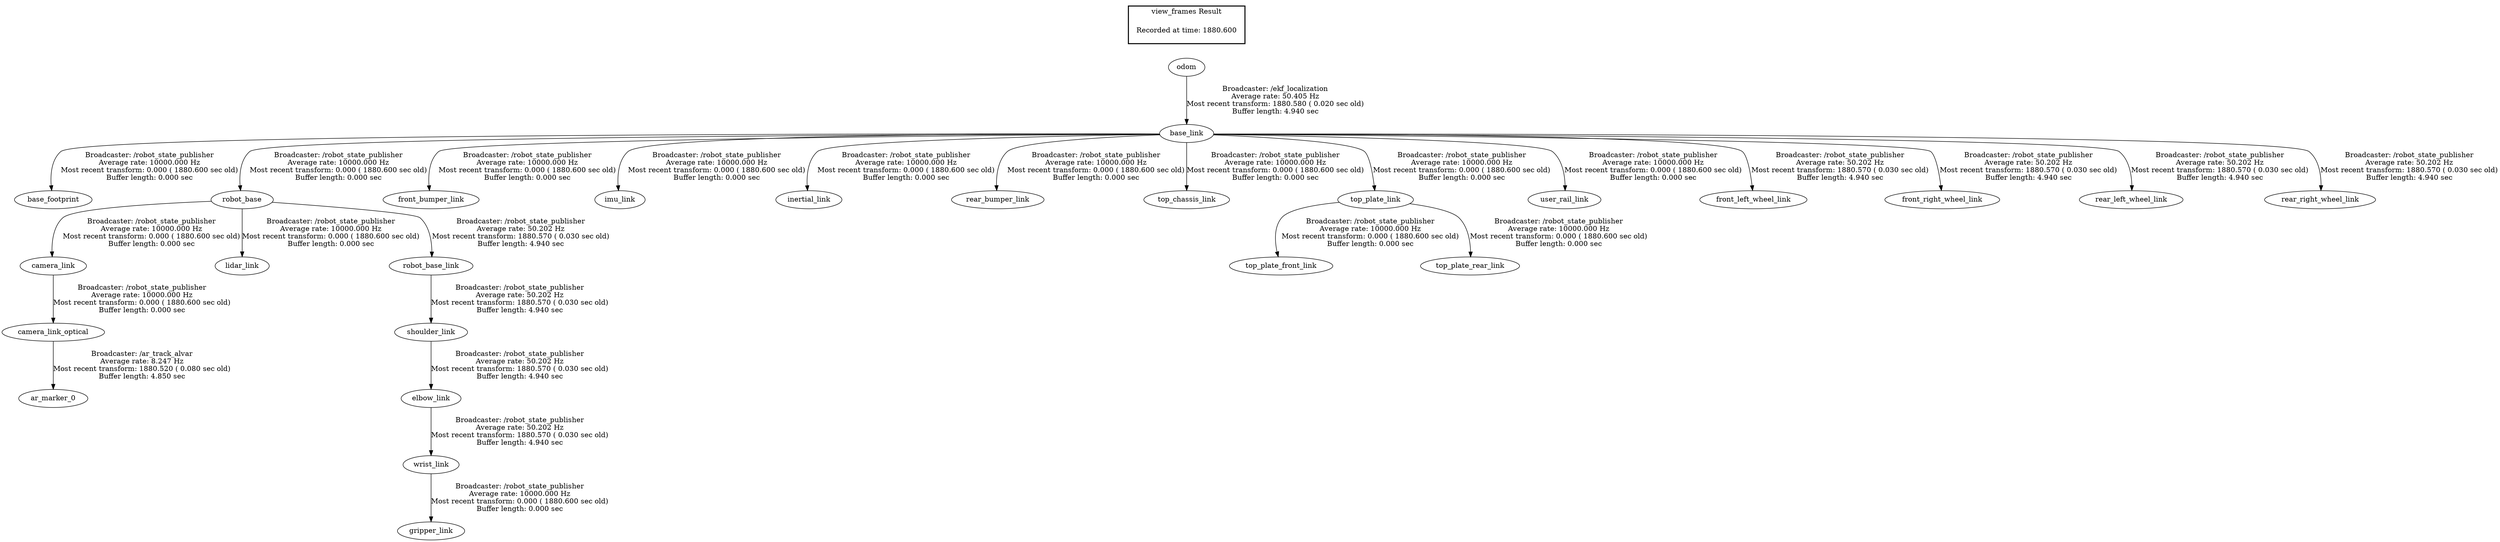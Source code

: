 digraph G {
"base_link" -> "base_footprint"[label="Broadcaster: /robot_state_publisher\nAverage rate: 10000.000 Hz\nMost recent transform: 0.000 ( 1880.600 sec old)\nBuffer length: 0.000 sec\n"];
"odom" -> "base_link"[label="Broadcaster: /ekf_localization\nAverage rate: 50.405 Hz\nMost recent transform: 1880.580 ( 0.020 sec old)\nBuffer length: 4.940 sec\n"];
"robot_base" -> "camera_link"[label="Broadcaster: /robot_state_publisher\nAverage rate: 10000.000 Hz\nMost recent transform: 0.000 ( 1880.600 sec old)\nBuffer length: 0.000 sec\n"];
"base_link" -> "robot_base"[label="Broadcaster: /robot_state_publisher\nAverage rate: 10000.000 Hz\nMost recent transform: 0.000 ( 1880.600 sec old)\nBuffer length: 0.000 sec\n"];
"camera_link" -> "camera_link_optical"[label="Broadcaster: /robot_state_publisher\nAverage rate: 10000.000 Hz\nMost recent transform: 0.000 ( 1880.600 sec old)\nBuffer length: 0.000 sec\n"];
"base_link" -> "front_bumper_link"[label="Broadcaster: /robot_state_publisher\nAverage rate: 10000.000 Hz\nMost recent transform: 0.000 ( 1880.600 sec old)\nBuffer length: 0.000 sec\n"];
"wrist_link" -> "gripper_link"[label="Broadcaster: /robot_state_publisher\nAverage rate: 10000.000 Hz\nMost recent transform: 0.000 ( 1880.600 sec old)\nBuffer length: 0.000 sec\n"];
"elbow_link" -> "wrist_link"[label="Broadcaster: /robot_state_publisher\nAverage rate: 50.202 Hz\nMost recent transform: 1880.570 ( 0.030 sec old)\nBuffer length: 4.940 sec\n"];
"base_link" -> "imu_link"[label="Broadcaster: /robot_state_publisher\nAverage rate: 10000.000 Hz\nMost recent transform: 0.000 ( 1880.600 sec old)\nBuffer length: 0.000 sec\n"];
"base_link" -> "inertial_link"[label="Broadcaster: /robot_state_publisher\nAverage rate: 10000.000 Hz\nMost recent transform: 0.000 ( 1880.600 sec old)\nBuffer length: 0.000 sec\n"];
"robot_base" -> "lidar_link"[label="Broadcaster: /robot_state_publisher\nAverage rate: 10000.000 Hz\nMost recent transform: 0.000 ( 1880.600 sec old)\nBuffer length: 0.000 sec\n"];
"base_link" -> "rear_bumper_link"[label="Broadcaster: /robot_state_publisher\nAverage rate: 10000.000 Hz\nMost recent transform: 0.000 ( 1880.600 sec old)\nBuffer length: 0.000 sec\n"];
"base_link" -> "top_chassis_link"[label="Broadcaster: /robot_state_publisher\nAverage rate: 10000.000 Hz\nMost recent transform: 0.000 ( 1880.600 sec old)\nBuffer length: 0.000 sec\n"];
"top_plate_link" -> "top_plate_front_link"[label="Broadcaster: /robot_state_publisher\nAverage rate: 10000.000 Hz\nMost recent transform: 0.000 ( 1880.600 sec old)\nBuffer length: 0.000 sec\n"];
"base_link" -> "top_plate_link"[label="Broadcaster: /robot_state_publisher\nAverage rate: 10000.000 Hz\nMost recent transform: 0.000 ( 1880.600 sec old)\nBuffer length: 0.000 sec\n"];
"top_plate_link" -> "top_plate_rear_link"[label="Broadcaster: /robot_state_publisher\nAverage rate: 10000.000 Hz\nMost recent transform: 0.000 ( 1880.600 sec old)\nBuffer length: 0.000 sec\n"];
"base_link" -> "user_rail_link"[label="Broadcaster: /robot_state_publisher\nAverage rate: 10000.000 Hz\nMost recent transform: 0.000 ( 1880.600 sec old)\nBuffer length: 0.000 sec\n"];
"robot_base" -> "robot_base_link"[label="Broadcaster: /robot_state_publisher\nAverage rate: 50.202 Hz\nMost recent transform: 1880.570 ( 0.030 sec old)\nBuffer length: 4.940 sec\n"];
"shoulder_link" -> "elbow_link"[label="Broadcaster: /robot_state_publisher\nAverage rate: 50.202 Hz\nMost recent transform: 1880.570 ( 0.030 sec old)\nBuffer length: 4.940 sec\n"];
"robot_base_link" -> "shoulder_link"[label="Broadcaster: /robot_state_publisher\nAverage rate: 50.202 Hz\nMost recent transform: 1880.570 ( 0.030 sec old)\nBuffer length: 4.940 sec\n"];
"base_link" -> "front_left_wheel_link"[label="Broadcaster: /robot_state_publisher\nAverage rate: 50.202 Hz\nMost recent transform: 1880.570 ( 0.030 sec old)\nBuffer length: 4.940 sec\n"];
"base_link" -> "front_right_wheel_link"[label="Broadcaster: /robot_state_publisher\nAverage rate: 50.202 Hz\nMost recent transform: 1880.570 ( 0.030 sec old)\nBuffer length: 4.940 sec\n"];
"base_link" -> "rear_left_wheel_link"[label="Broadcaster: /robot_state_publisher\nAverage rate: 50.202 Hz\nMost recent transform: 1880.570 ( 0.030 sec old)\nBuffer length: 4.940 sec\n"];
"base_link" -> "rear_right_wheel_link"[label="Broadcaster: /robot_state_publisher\nAverage rate: 50.202 Hz\nMost recent transform: 1880.570 ( 0.030 sec old)\nBuffer length: 4.940 sec\n"];
"camera_link_optical" -> "ar_marker_0"[label="Broadcaster: /ar_track_alvar\nAverage rate: 8.247 Hz\nMost recent transform: 1880.520 ( 0.080 sec old)\nBuffer length: 4.850 sec\n"];
edge [style=invis];
 subgraph cluster_legend { style=bold; color=black; label ="view_frames Result";
"Recorded at time: 1880.600"[ shape=plaintext ] ;
 }->"odom";
}